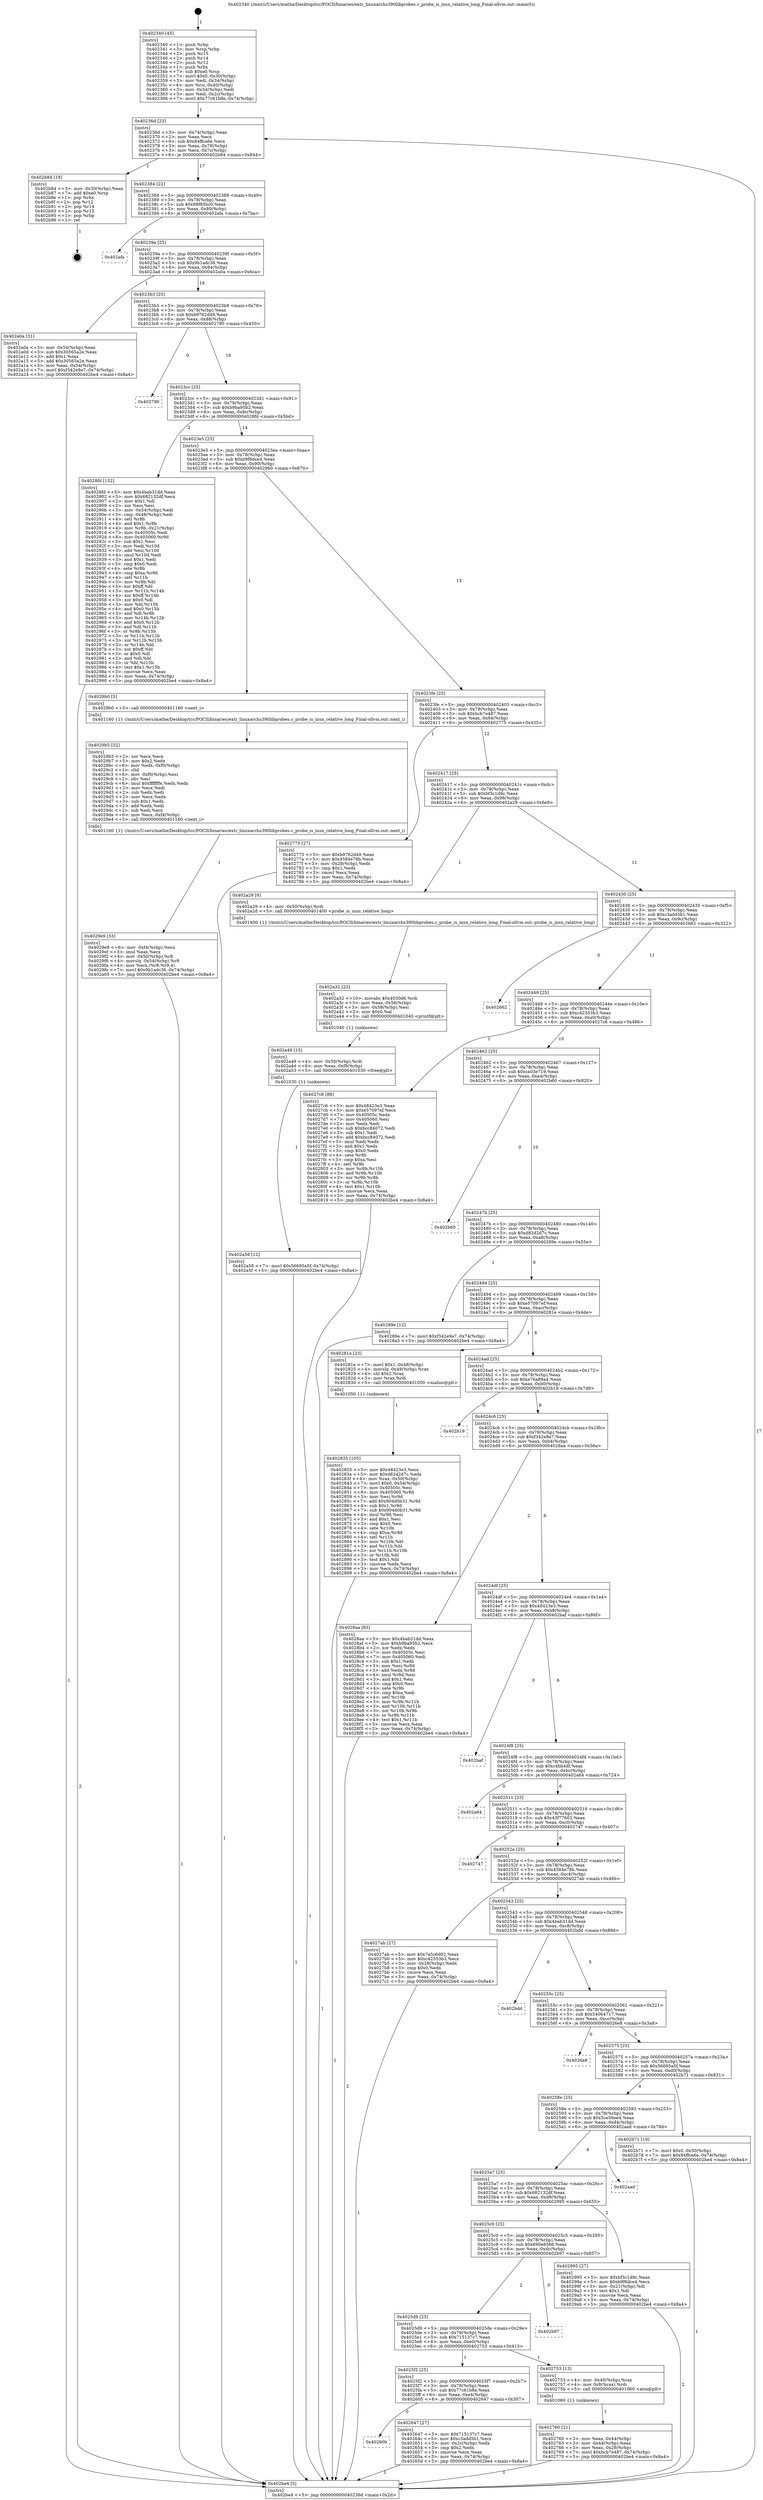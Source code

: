 digraph "0x402340" {
  label = "0x402340 (/mnt/c/Users/mathe/Desktop/tcc/POCII/binaries/extr_linuxarchs390libprobes.c_probe_is_insn_relative_long_Final-ollvm.out::main(0))"
  labelloc = "t"
  node[shape=record]

  Entry [label="",width=0.3,height=0.3,shape=circle,fillcolor=black,style=filled]
  "0x40236d" [label="{
     0x40236d [23]\l
     | [instrs]\l
     &nbsp;&nbsp;0x40236d \<+3\>: mov -0x74(%rbp),%eax\l
     &nbsp;&nbsp;0x402370 \<+2\>: mov %eax,%ecx\l
     &nbsp;&nbsp;0x402372 \<+6\>: sub $0x84ffca6e,%ecx\l
     &nbsp;&nbsp;0x402378 \<+3\>: mov %eax,-0x78(%rbp)\l
     &nbsp;&nbsp;0x40237b \<+3\>: mov %ecx,-0x7c(%rbp)\l
     &nbsp;&nbsp;0x40237e \<+6\>: je 0000000000402b84 \<main+0x844\>\l
  }"]
  "0x402b84" [label="{
     0x402b84 [19]\l
     | [instrs]\l
     &nbsp;&nbsp;0x402b84 \<+3\>: mov -0x30(%rbp),%eax\l
     &nbsp;&nbsp;0x402b87 \<+7\>: add $0xe0,%rsp\l
     &nbsp;&nbsp;0x402b8e \<+1\>: pop %rbx\l
     &nbsp;&nbsp;0x402b8f \<+2\>: pop %r12\l
     &nbsp;&nbsp;0x402b91 \<+2\>: pop %r14\l
     &nbsp;&nbsp;0x402b93 \<+2\>: pop %r15\l
     &nbsp;&nbsp;0x402b95 \<+1\>: pop %rbp\l
     &nbsp;&nbsp;0x402b96 \<+1\>: ret\l
  }"]
  "0x402384" [label="{
     0x402384 [22]\l
     | [instrs]\l
     &nbsp;&nbsp;0x402384 \<+5\>: jmp 0000000000402389 \<main+0x49\>\l
     &nbsp;&nbsp;0x402389 \<+3\>: mov -0x78(%rbp),%eax\l
     &nbsp;&nbsp;0x40238c \<+5\>: sub $0x98f85bc0,%eax\l
     &nbsp;&nbsp;0x402391 \<+3\>: mov %eax,-0x80(%rbp)\l
     &nbsp;&nbsp;0x402394 \<+6\>: je 0000000000402afa \<main+0x7ba\>\l
  }"]
  Exit [label="",width=0.3,height=0.3,shape=circle,fillcolor=black,style=filled,peripheries=2]
  "0x402afa" [label="{
     0x402afa\l
  }", style=dashed]
  "0x40239a" [label="{
     0x40239a [25]\l
     | [instrs]\l
     &nbsp;&nbsp;0x40239a \<+5\>: jmp 000000000040239f \<main+0x5f\>\l
     &nbsp;&nbsp;0x40239f \<+3\>: mov -0x78(%rbp),%eax\l
     &nbsp;&nbsp;0x4023a2 \<+5\>: sub $0x9b1adc36,%eax\l
     &nbsp;&nbsp;0x4023a7 \<+6\>: mov %eax,-0x84(%rbp)\l
     &nbsp;&nbsp;0x4023ad \<+6\>: je 0000000000402a0a \<main+0x6ca\>\l
  }"]
  "0x402a58" [label="{
     0x402a58 [12]\l
     | [instrs]\l
     &nbsp;&nbsp;0x402a58 \<+7\>: movl $0x56695a5f,-0x74(%rbp)\l
     &nbsp;&nbsp;0x402a5f \<+5\>: jmp 0000000000402be4 \<main+0x8a4\>\l
  }"]
  "0x402a0a" [label="{
     0x402a0a [31]\l
     | [instrs]\l
     &nbsp;&nbsp;0x402a0a \<+3\>: mov -0x54(%rbp),%eax\l
     &nbsp;&nbsp;0x402a0d \<+5\>: sub $0x30565a2e,%eax\l
     &nbsp;&nbsp;0x402a12 \<+3\>: add $0x1,%eax\l
     &nbsp;&nbsp;0x402a15 \<+5\>: add $0x30565a2e,%eax\l
     &nbsp;&nbsp;0x402a1a \<+3\>: mov %eax,-0x54(%rbp)\l
     &nbsp;&nbsp;0x402a1d \<+7\>: movl $0xf342e9a7,-0x74(%rbp)\l
     &nbsp;&nbsp;0x402a24 \<+5\>: jmp 0000000000402be4 \<main+0x8a4\>\l
  }"]
  "0x4023b3" [label="{
     0x4023b3 [25]\l
     | [instrs]\l
     &nbsp;&nbsp;0x4023b3 \<+5\>: jmp 00000000004023b8 \<main+0x78\>\l
     &nbsp;&nbsp;0x4023b8 \<+3\>: mov -0x78(%rbp),%eax\l
     &nbsp;&nbsp;0x4023bb \<+5\>: sub $0xb9762d49,%eax\l
     &nbsp;&nbsp;0x4023c0 \<+6\>: mov %eax,-0x88(%rbp)\l
     &nbsp;&nbsp;0x4023c6 \<+6\>: je 0000000000402790 \<main+0x450\>\l
  }"]
  "0x402a49" [label="{
     0x402a49 [15]\l
     | [instrs]\l
     &nbsp;&nbsp;0x402a49 \<+4\>: mov -0x50(%rbp),%rdi\l
     &nbsp;&nbsp;0x402a4d \<+6\>: mov %eax,-0xf8(%rbp)\l
     &nbsp;&nbsp;0x402a53 \<+5\>: call 0000000000401030 \<free@plt\>\l
     | [calls]\l
     &nbsp;&nbsp;0x401030 \{1\} (unknown)\l
  }"]
  "0x402790" [label="{
     0x402790\l
  }", style=dashed]
  "0x4023cc" [label="{
     0x4023cc [25]\l
     | [instrs]\l
     &nbsp;&nbsp;0x4023cc \<+5\>: jmp 00000000004023d1 \<main+0x91\>\l
     &nbsp;&nbsp;0x4023d1 \<+3\>: mov -0x78(%rbp),%eax\l
     &nbsp;&nbsp;0x4023d4 \<+5\>: sub $0xb9ba95b2,%eax\l
     &nbsp;&nbsp;0x4023d9 \<+6\>: mov %eax,-0x8c(%rbp)\l
     &nbsp;&nbsp;0x4023df \<+6\>: je 00000000004028fd \<main+0x5bd\>\l
  }"]
  "0x402a32" [label="{
     0x402a32 [23]\l
     | [instrs]\l
     &nbsp;&nbsp;0x402a32 \<+10\>: movabs $0x4030d6,%rdi\l
     &nbsp;&nbsp;0x402a3c \<+3\>: mov %eax,-0x58(%rbp)\l
     &nbsp;&nbsp;0x402a3f \<+3\>: mov -0x58(%rbp),%esi\l
     &nbsp;&nbsp;0x402a42 \<+2\>: mov $0x0,%al\l
     &nbsp;&nbsp;0x402a44 \<+5\>: call 0000000000401040 \<printf@plt\>\l
     | [calls]\l
     &nbsp;&nbsp;0x401040 \{1\} (unknown)\l
  }"]
  "0x4028fd" [label="{
     0x4028fd [152]\l
     | [instrs]\l
     &nbsp;&nbsp;0x4028fd \<+5\>: mov $0x4bab31dd,%eax\l
     &nbsp;&nbsp;0x402902 \<+5\>: mov $0x682132df,%ecx\l
     &nbsp;&nbsp;0x402907 \<+2\>: mov $0x1,%dl\l
     &nbsp;&nbsp;0x402909 \<+2\>: xor %esi,%esi\l
     &nbsp;&nbsp;0x40290b \<+3\>: mov -0x54(%rbp),%edi\l
     &nbsp;&nbsp;0x40290e \<+3\>: cmp -0x48(%rbp),%edi\l
     &nbsp;&nbsp;0x402911 \<+4\>: setl %r8b\l
     &nbsp;&nbsp;0x402915 \<+4\>: and $0x1,%r8b\l
     &nbsp;&nbsp;0x402919 \<+4\>: mov %r8b,-0x21(%rbp)\l
     &nbsp;&nbsp;0x40291d \<+7\>: mov 0x40505c,%edi\l
     &nbsp;&nbsp;0x402924 \<+8\>: mov 0x405060,%r9d\l
     &nbsp;&nbsp;0x40292c \<+3\>: sub $0x1,%esi\l
     &nbsp;&nbsp;0x40292f \<+3\>: mov %edi,%r10d\l
     &nbsp;&nbsp;0x402932 \<+3\>: add %esi,%r10d\l
     &nbsp;&nbsp;0x402935 \<+4\>: imul %r10d,%edi\l
     &nbsp;&nbsp;0x402939 \<+3\>: and $0x1,%edi\l
     &nbsp;&nbsp;0x40293c \<+3\>: cmp $0x0,%edi\l
     &nbsp;&nbsp;0x40293f \<+4\>: sete %r8b\l
     &nbsp;&nbsp;0x402943 \<+4\>: cmp $0xa,%r9d\l
     &nbsp;&nbsp;0x402947 \<+4\>: setl %r11b\l
     &nbsp;&nbsp;0x40294b \<+3\>: mov %r8b,%bl\l
     &nbsp;&nbsp;0x40294e \<+3\>: xor $0xff,%bl\l
     &nbsp;&nbsp;0x402951 \<+3\>: mov %r11b,%r14b\l
     &nbsp;&nbsp;0x402954 \<+4\>: xor $0xff,%r14b\l
     &nbsp;&nbsp;0x402958 \<+3\>: xor $0x0,%dl\l
     &nbsp;&nbsp;0x40295b \<+3\>: mov %bl,%r15b\l
     &nbsp;&nbsp;0x40295e \<+4\>: and $0x0,%r15b\l
     &nbsp;&nbsp;0x402962 \<+3\>: and %dl,%r8b\l
     &nbsp;&nbsp;0x402965 \<+3\>: mov %r14b,%r12b\l
     &nbsp;&nbsp;0x402968 \<+4\>: and $0x0,%r12b\l
     &nbsp;&nbsp;0x40296c \<+3\>: and %dl,%r11b\l
     &nbsp;&nbsp;0x40296f \<+3\>: or %r8b,%r15b\l
     &nbsp;&nbsp;0x402972 \<+3\>: or %r11b,%r12b\l
     &nbsp;&nbsp;0x402975 \<+3\>: xor %r12b,%r15b\l
     &nbsp;&nbsp;0x402978 \<+3\>: or %r14b,%bl\l
     &nbsp;&nbsp;0x40297b \<+3\>: xor $0xff,%bl\l
     &nbsp;&nbsp;0x40297e \<+3\>: or $0x0,%dl\l
     &nbsp;&nbsp;0x402981 \<+2\>: and %dl,%bl\l
     &nbsp;&nbsp;0x402983 \<+3\>: or %bl,%r15b\l
     &nbsp;&nbsp;0x402986 \<+4\>: test $0x1,%r15b\l
     &nbsp;&nbsp;0x40298a \<+3\>: cmovne %ecx,%eax\l
     &nbsp;&nbsp;0x40298d \<+3\>: mov %eax,-0x74(%rbp)\l
     &nbsp;&nbsp;0x402990 \<+5\>: jmp 0000000000402be4 \<main+0x8a4\>\l
  }"]
  "0x4023e5" [label="{
     0x4023e5 [25]\l
     | [instrs]\l
     &nbsp;&nbsp;0x4023e5 \<+5\>: jmp 00000000004023ea \<main+0xaa\>\l
     &nbsp;&nbsp;0x4023ea \<+3\>: mov -0x78(%rbp),%eax\l
     &nbsp;&nbsp;0x4023ed \<+5\>: sub $0xb9f6dce4,%eax\l
     &nbsp;&nbsp;0x4023f2 \<+6\>: mov %eax,-0x90(%rbp)\l
     &nbsp;&nbsp;0x4023f8 \<+6\>: je 00000000004029b0 \<main+0x670\>\l
  }"]
  "0x4029e9" [label="{
     0x4029e9 [33]\l
     | [instrs]\l
     &nbsp;&nbsp;0x4029e9 \<+6\>: mov -0xf4(%rbp),%ecx\l
     &nbsp;&nbsp;0x4029ef \<+3\>: imul %eax,%ecx\l
     &nbsp;&nbsp;0x4029f2 \<+4\>: mov -0x50(%rbp),%r8\l
     &nbsp;&nbsp;0x4029f6 \<+4\>: movslq -0x54(%rbp),%r9\l
     &nbsp;&nbsp;0x4029fa \<+4\>: mov %ecx,(%r8,%r9,4)\l
     &nbsp;&nbsp;0x4029fe \<+7\>: movl $0x9b1adc36,-0x74(%rbp)\l
     &nbsp;&nbsp;0x402a05 \<+5\>: jmp 0000000000402be4 \<main+0x8a4\>\l
  }"]
  "0x4029b0" [label="{
     0x4029b0 [5]\l
     | [instrs]\l
     &nbsp;&nbsp;0x4029b0 \<+5\>: call 0000000000401160 \<next_i\>\l
     | [calls]\l
     &nbsp;&nbsp;0x401160 \{1\} (/mnt/c/Users/mathe/Desktop/tcc/POCII/binaries/extr_linuxarchs390libprobes.c_probe_is_insn_relative_long_Final-ollvm.out::next_i)\l
  }"]
  "0x4023fe" [label="{
     0x4023fe [25]\l
     | [instrs]\l
     &nbsp;&nbsp;0x4023fe \<+5\>: jmp 0000000000402403 \<main+0xc3\>\l
     &nbsp;&nbsp;0x402403 \<+3\>: mov -0x78(%rbp),%eax\l
     &nbsp;&nbsp;0x402406 \<+5\>: sub $0xbcb7e487,%eax\l
     &nbsp;&nbsp;0x40240b \<+6\>: mov %eax,-0x94(%rbp)\l
     &nbsp;&nbsp;0x402411 \<+6\>: je 0000000000402775 \<main+0x435\>\l
  }"]
  "0x4029b5" [label="{
     0x4029b5 [52]\l
     | [instrs]\l
     &nbsp;&nbsp;0x4029b5 \<+2\>: xor %ecx,%ecx\l
     &nbsp;&nbsp;0x4029b7 \<+5\>: mov $0x2,%edx\l
     &nbsp;&nbsp;0x4029bc \<+6\>: mov %edx,-0xf0(%rbp)\l
     &nbsp;&nbsp;0x4029c2 \<+1\>: cltd\l
     &nbsp;&nbsp;0x4029c3 \<+6\>: mov -0xf0(%rbp),%esi\l
     &nbsp;&nbsp;0x4029c9 \<+2\>: idiv %esi\l
     &nbsp;&nbsp;0x4029cb \<+6\>: imul $0xfffffffe,%edx,%edx\l
     &nbsp;&nbsp;0x4029d1 \<+2\>: mov %ecx,%edi\l
     &nbsp;&nbsp;0x4029d3 \<+2\>: sub %edx,%edi\l
     &nbsp;&nbsp;0x4029d5 \<+2\>: mov %ecx,%edx\l
     &nbsp;&nbsp;0x4029d7 \<+3\>: sub $0x1,%edx\l
     &nbsp;&nbsp;0x4029da \<+2\>: add %edx,%edi\l
     &nbsp;&nbsp;0x4029dc \<+2\>: sub %edi,%ecx\l
     &nbsp;&nbsp;0x4029de \<+6\>: mov %ecx,-0xf4(%rbp)\l
     &nbsp;&nbsp;0x4029e4 \<+5\>: call 0000000000401160 \<next_i\>\l
     | [calls]\l
     &nbsp;&nbsp;0x401160 \{1\} (/mnt/c/Users/mathe/Desktop/tcc/POCII/binaries/extr_linuxarchs390libprobes.c_probe_is_insn_relative_long_Final-ollvm.out::next_i)\l
  }"]
  "0x402775" [label="{
     0x402775 [27]\l
     | [instrs]\l
     &nbsp;&nbsp;0x402775 \<+5\>: mov $0xb9762d49,%eax\l
     &nbsp;&nbsp;0x40277a \<+5\>: mov $0x4584e78b,%ecx\l
     &nbsp;&nbsp;0x40277f \<+3\>: mov -0x28(%rbp),%edx\l
     &nbsp;&nbsp;0x402782 \<+3\>: cmp $0x1,%edx\l
     &nbsp;&nbsp;0x402785 \<+3\>: cmovl %ecx,%eax\l
     &nbsp;&nbsp;0x402788 \<+3\>: mov %eax,-0x74(%rbp)\l
     &nbsp;&nbsp;0x40278b \<+5\>: jmp 0000000000402be4 \<main+0x8a4\>\l
  }"]
  "0x402417" [label="{
     0x402417 [25]\l
     | [instrs]\l
     &nbsp;&nbsp;0x402417 \<+5\>: jmp 000000000040241c \<main+0xdc\>\l
     &nbsp;&nbsp;0x40241c \<+3\>: mov -0x78(%rbp),%eax\l
     &nbsp;&nbsp;0x40241f \<+5\>: sub $0xbf3c1d9c,%eax\l
     &nbsp;&nbsp;0x402424 \<+6\>: mov %eax,-0x98(%rbp)\l
     &nbsp;&nbsp;0x40242a \<+6\>: je 0000000000402a29 \<main+0x6e9\>\l
  }"]
  "0x402835" [label="{
     0x402835 [105]\l
     | [instrs]\l
     &nbsp;&nbsp;0x402835 \<+5\>: mov $0x48423e3,%ecx\l
     &nbsp;&nbsp;0x40283a \<+5\>: mov $0xd82d2d7c,%edx\l
     &nbsp;&nbsp;0x40283f \<+4\>: mov %rax,-0x50(%rbp)\l
     &nbsp;&nbsp;0x402843 \<+7\>: movl $0x0,-0x54(%rbp)\l
     &nbsp;&nbsp;0x40284a \<+7\>: mov 0x40505c,%esi\l
     &nbsp;&nbsp;0x402851 \<+8\>: mov 0x405060,%r8d\l
     &nbsp;&nbsp;0x402859 \<+3\>: mov %esi,%r9d\l
     &nbsp;&nbsp;0x40285c \<+7\>: add $0x904d0b31,%r9d\l
     &nbsp;&nbsp;0x402863 \<+4\>: sub $0x1,%r9d\l
     &nbsp;&nbsp;0x402867 \<+7\>: sub $0x904d0b31,%r9d\l
     &nbsp;&nbsp;0x40286e \<+4\>: imul %r9d,%esi\l
     &nbsp;&nbsp;0x402872 \<+3\>: and $0x1,%esi\l
     &nbsp;&nbsp;0x402875 \<+3\>: cmp $0x0,%esi\l
     &nbsp;&nbsp;0x402878 \<+4\>: sete %r10b\l
     &nbsp;&nbsp;0x40287c \<+4\>: cmp $0xa,%r8d\l
     &nbsp;&nbsp;0x402880 \<+4\>: setl %r11b\l
     &nbsp;&nbsp;0x402884 \<+3\>: mov %r10b,%bl\l
     &nbsp;&nbsp;0x402887 \<+3\>: and %r11b,%bl\l
     &nbsp;&nbsp;0x40288a \<+3\>: xor %r11b,%r10b\l
     &nbsp;&nbsp;0x40288d \<+3\>: or %r10b,%bl\l
     &nbsp;&nbsp;0x402890 \<+3\>: test $0x1,%bl\l
     &nbsp;&nbsp;0x402893 \<+3\>: cmovne %edx,%ecx\l
     &nbsp;&nbsp;0x402896 \<+3\>: mov %ecx,-0x74(%rbp)\l
     &nbsp;&nbsp;0x402899 \<+5\>: jmp 0000000000402be4 \<main+0x8a4\>\l
  }"]
  "0x402a29" [label="{
     0x402a29 [9]\l
     | [instrs]\l
     &nbsp;&nbsp;0x402a29 \<+4\>: mov -0x50(%rbp),%rdi\l
     &nbsp;&nbsp;0x402a2d \<+5\>: call 0000000000401400 \<probe_is_insn_relative_long\>\l
     | [calls]\l
     &nbsp;&nbsp;0x401400 \{1\} (/mnt/c/Users/mathe/Desktop/tcc/POCII/binaries/extr_linuxarchs390libprobes.c_probe_is_insn_relative_long_Final-ollvm.out::probe_is_insn_relative_long)\l
  }"]
  "0x402430" [label="{
     0x402430 [25]\l
     | [instrs]\l
     &nbsp;&nbsp;0x402430 \<+5\>: jmp 0000000000402435 \<main+0xf5\>\l
     &nbsp;&nbsp;0x402435 \<+3\>: mov -0x78(%rbp),%eax\l
     &nbsp;&nbsp;0x402438 \<+5\>: sub $0xc3add5b1,%eax\l
     &nbsp;&nbsp;0x40243d \<+6\>: mov %eax,-0x9c(%rbp)\l
     &nbsp;&nbsp;0x402443 \<+6\>: je 0000000000402662 \<main+0x322\>\l
  }"]
  "0x402760" [label="{
     0x402760 [21]\l
     | [instrs]\l
     &nbsp;&nbsp;0x402760 \<+3\>: mov %eax,-0x44(%rbp)\l
     &nbsp;&nbsp;0x402763 \<+3\>: mov -0x44(%rbp),%eax\l
     &nbsp;&nbsp;0x402766 \<+3\>: mov %eax,-0x28(%rbp)\l
     &nbsp;&nbsp;0x402769 \<+7\>: movl $0xbcb7e487,-0x74(%rbp)\l
     &nbsp;&nbsp;0x402770 \<+5\>: jmp 0000000000402be4 \<main+0x8a4\>\l
  }"]
  "0x402662" [label="{
     0x402662\l
  }", style=dashed]
  "0x402449" [label="{
     0x402449 [25]\l
     | [instrs]\l
     &nbsp;&nbsp;0x402449 \<+5\>: jmp 000000000040244e \<main+0x10e\>\l
     &nbsp;&nbsp;0x40244e \<+3\>: mov -0x78(%rbp),%eax\l
     &nbsp;&nbsp;0x402451 \<+5\>: sub $0xc42353b3,%eax\l
     &nbsp;&nbsp;0x402456 \<+6\>: mov %eax,-0xa0(%rbp)\l
     &nbsp;&nbsp;0x40245c \<+6\>: je 00000000004027c6 \<main+0x486\>\l
  }"]
  "0x402340" [label="{
     0x402340 [45]\l
     | [instrs]\l
     &nbsp;&nbsp;0x402340 \<+1\>: push %rbp\l
     &nbsp;&nbsp;0x402341 \<+3\>: mov %rsp,%rbp\l
     &nbsp;&nbsp;0x402344 \<+2\>: push %r15\l
     &nbsp;&nbsp;0x402346 \<+2\>: push %r14\l
     &nbsp;&nbsp;0x402348 \<+2\>: push %r12\l
     &nbsp;&nbsp;0x40234a \<+1\>: push %rbx\l
     &nbsp;&nbsp;0x40234b \<+7\>: sub $0xe0,%rsp\l
     &nbsp;&nbsp;0x402352 \<+7\>: movl $0x0,-0x30(%rbp)\l
     &nbsp;&nbsp;0x402359 \<+3\>: mov %edi,-0x34(%rbp)\l
     &nbsp;&nbsp;0x40235c \<+4\>: mov %rsi,-0x40(%rbp)\l
     &nbsp;&nbsp;0x402360 \<+3\>: mov -0x34(%rbp),%edi\l
     &nbsp;&nbsp;0x402363 \<+3\>: mov %edi,-0x2c(%rbp)\l
     &nbsp;&nbsp;0x402366 \<+7\>: movl $0x77c61b8e,-0x74(%rbp)\l
  }"]
  "0x4027c6" [label="{
     0x4027c6 [88]\l
     | [instrs]\l
     &nbsp;&nbsp;0x4027c6 \<+5\>: mov $0x48423e3,%eax\l
     &nbsp;&nbsp;0x4027cb \<+5\>: mov $0xe57097ef,%ecx\l
     &nbsp;&nbsp;0x4027d0 \<+7\>: mov 0x40505c,%edx\l
     &nbsp;&nbsp;0x4027d7 \<+7\>: mov 0x405060,%esi\l
     &nbsp;&nbsp;0x4027de \<+2\>: mov %edx,%edi\l
     &nbsp;&nbsp;0x4027e0 \<+6\>: sub $0xbcc84072,%edi\l
     &nbsp;&nbsp;0x4027e6 \<+3\>: sub $0x1,%edi\l
     &nbsp;&nbsp;0x4027e9 \<+6\>: add $0xbcc84072,%edi\l
     &nbsp;&nbsp;0x4027ef \<+3\>: imul %edi,%edx\l
     &nbsp;&nbsp;0x4027f2 \<+3\>: and $0x1,%edx\l
     &nbsp;&nbsp;0x4027f5 \<+3\>: cmp $0x0,%edx\l
     &nbsp;&nbsp;0x4027f8 \<+4\>: sete %r8b\l
     &nbsp;&nbsp;0x4027fc \<+3\>: cmp $0xa,%esi\l
     &nbsp;&nbsp;0x4027ff \<+4\>: setl %r9b\l
     &nbsp;&nbsp;0x402803 \<+3\>: mov %r8b,%r10b\l
     &nbsp;&nbsp;0x402806 \<+3\>: and %r9b,%r10b\l
     &nbsp;&nbsp;0x402809 \<+3\>: xor %r9b,%r8b\l
     &nbsp;&nbsp;0x40280c \<+3\>: or %r8b,%r10b\l
     &nbsp;&nbsp;0x40280f \<+4\>: test $0x1,%r10b\l
     &nbsp;&nbsp;0x402813 \<+3\>: cmovne %ecx,%eax\l
     &nbsp;&nbsp;0x402816 \<+3\>: mov %eax,-0x74(%rbp)\l
     &nbsp;&nbsp;0x402819 \<+5\>: jmp 0000000000402be4 \<main+0x8a4\>\l
  }"]
  "0x402462" [label="{
     0x402462 [25]\l
     | [instrs]\l
     &nbsp;&nbsp;0x402462 \<+5\>: jmp 0000000000402467 \<main+0x127\>\l
     &nbsp;&nbsp;0x402467 \<+3\>: mov -0x78(%rbp),%eax\l
     &nbsp;&nbsp;0x40246a \<+5\>: sub $0xca03e719,%eax\l
     &nbsp;&nbsp;0x40246f \<+6\>: mov %eax,-0xa4(%rbp)\l
     &nbsp;&nbsp;0x402475 \<+6\>: je 0000000000402b60 \<main+0x820\>\l
  }"]
  "0x402be4" [label="{
     0x402be4 [5]\l
     | [instrs]\l
     &nbsp;&nbsp;0x402be4 \<+5\>: jmp 000000000040236d \<main+0x2d\>\l
  }"]
  "0x402b60" [label="{
     0x402b60\l
  }", style=dashed]
  "0x40247b" [label="{
     0x40247b [25]\l
     | [instrs]\l
     &nbsp;&nbsp;0x40247b \<+5\>: jmp 0000000000402480 \<main+0x140\>\l
     &nbsp;&nbsp;0x402480 \<+3\>: mov -0x78(%rbp),%eax\l
     &nbsp;&nbsp;0x402483 \<+5\>: sub $0xd82d2d7c,%eax\l
     &nbsp;&nbsp;0x402488 \<+6\>: mov %eax,-0xa8(%rbp)\l
     &nbsp;&nbsp;0x40248e \<+6\>: je 000000000040289e \<main+0x55e\>\l
  }"]
  "0x40260b" [label="{
     0x40260b\l
  }", style=dashed]
  "0x40289e" [label="{
     0x40289e [12]\l
     | [instrs]\l
     &nbsp;&nbsp;0x40289e \<+7\>: movl $0xf342e9a7,-0x74(%rbp)\l
     &nbsp;&nbsp;0x4028a5 \<+5\>: jmp 0000000000402be4 \<main+0x8a4\>\l
  }"]
  "0x402494" [label="{
     0x402494 [25]\l
     | [instrs]\l
     &nbsp;&nbsp;0x402494 \<+5\>: jmp 0000000000402499 \<main+0x159\>\l
     &nbsp;&nbsp;0x402499 \<+3\>: mov -0x78(%rbp),%eax\l
     &nbsp;&nbsp;0x40249c \<+5\>: sub $0xe57097ef,%eax\l
     &nbsp;&nbsp;0x4024a1 \<+6\>: mov %eax,-0xac(%rbp)\l
     &nbsp;&nbsp;0x4024a7 \<+6\>: je 000000000040281e \<main+0x4de\>\l
  }"]
  "0x402647" [label="{
     0x402647 [27]\l
     | [instrs]\l
     &nbsp;&nbsp;0x402647 \<+5\>: mov $0x715137c7,%eax\l
     &nbsp;&nbsp;0x40264c \<+5\>: mov $0xc3add5b1,%ecx\l
     &nbsp;&nbsp;0x402651 \<+3\>: mov -0x2c(%rbp),%edx\l
     &nbsp;&nbsp;0x402654 \<+3\>: cmp $0x2,%edx\l
     &nbsp;&nbsp;0x402657 \<+3\>: cmovne %ecx,%eax\l
     &nbsp;&nbsp;0x40265a \<+3\>: mov %eax,-0x74(%rbp)\l
     &nbsp;&nbsp;0x40265d \<+5\>: jmp 0000000000402be4 \<main+0x8a4\>\l
  }"]
  "0x40281e" [label="{
     0x40281e [23]\l
     | [instrs]\l
     &nbsp;&nbsp;0x40281e \<+7\>: movl $0x1,-0x48(%rbp)\l
     &nbsp;&nbsp;0x402825 \<+4\>: movslq -0x48(%rbp),%rax\l
     &nbsp;&nbsp;0x402829 \<+4\>: shl $0x2,%rax\l
     &nbsp;&nbsp;0x40282d \<+3\>: mov %rax,%rdi\l
     &nbsp;&nbsp;0x402830 \<+5\>: call 0000000000401050 \<malloc@plt\>\l
     | [calls]\l
     &nbsp;&nbsp;0x401050 \{1\} (unknown)\l
  }"]
  "0x4024ad" [label="{
     0x4024ad [25]\l
     | [instrs]\l
     &nbsp;&nbsp;0x4024ad \<+5\>: jmp 00000000004024b2 \<main+0x172\>\l
     &nbsp;&nbsp;0x4024b2 \<+3\>: mov -0x78(%rbp),%eax\l
     &nbsp;&nbsp;0x4024b5 \<+5\>: sub $0xe76a89a4,%eax\l
     &nbsp;&nbsp;0x4024ba \<+6\>: mov %eax,-0xb0(%rbp)\l
     &nbsp;&nbsp;0x4024c0 \<+6\>: je 0000000000402b19 \<main+0x7d9\>\l
  }"]
  "0x4025f2" [label="{
     0x4025f2 [25]\l
     | [instrs]\l
     &nbsp;&nbsp;0x4025f2 \<+5\>: jmp 00000000004025f7 \<main+0x2b7\>\l
     &nbsp;&nbsp;0x4025f7 \<+3\>: mov -0x78(%rbp),%eax\l
     &nbsp;&nbsp;0x4025fa \<+5\>: sub $0x77c61b8e,%eax\l
     &nbsp;&nbsp;0x4025ff \<+6\>: mov %eax,-0xe4(%rbp)\l
     &nbsp;&nbsp;0x402605 \<+6\>: je 0000000000402647 \<main+0x307\>\l
  }"]
  "0x402b19" [label="{
     0x402b19\l
  }", style=dashed]
  "0x4024c6" [label="{
     0x4024c6 [25]\l
     | [instrs]\l
     &nbsp;&nbsp;0x4024c6 \<+5\>: jmp 00000000004024cb \<main+0x18b\>\l
     &nbsp;&nbsp;0x4024cb \<+3\>: mov -0x78(%rbp),%eax\l
     &nbsp;&nbsp;0x4024ce \<+5\>: sub $0xf342e9a7,%eax\l
     &nbsp;&nbsp;0x4024d3 \<+6\>: mov %eax,-0xb4(%rbp)\l
     &nbsp;&nbsp;0x4024d9 \<+6\>: je 00000000004028aa \<main+0x56a\>\l
  }"]
  "0x402753" [label="{
     0x402753 [13]\l
     | [instrs]\l
     &nbsp;&nbsp;0x402753 \<+4\>: mov -0x40(%rbp),%rax\l
     &nbsp;&nbsp;0x402757 \<+4\>: mov 0x8(%rax),%rdi\l
     &nbsp;&nbsp;0x40275b \<+5\>: call 0000000000401060 \<atoi@plt\>\l
     | [calls]\l
     &nbsp;&nbsp;0x401060 \{1\} (unknown)\l
  }"]
  "0x4028aa" [label="{
     0x4028aa [83]\l
     | [instrs]\l
     &nbsp;&nbsp;0x4028aa \<+5\>: mov $0x4bab31dd,%eax\l
     &nbsp;&nbsp;0x4028af \<+5\>: mov $0xb9ba95b2,%ecx\l
     &nbsp;&nbsp;0x4028b4 \<+2\>: xor %edx,%edx\l
     &nbsp;&nbsp;0x4028b6 \<+7\>: mov 0x40505c,%esi\l
     &nbsp;&nbsp;0x4028bd \<+7\>: mov 0x405060,%edi\l
     &nbsp;&nbsp;0x4028c4 \<+3\>: sub $0x1,%edx\l
     &nbsp;&nbsp;0x4028c7 \<+3\>: mov %esi,%r8d\l
     &nbsp;&nbsp;0x4028ca \<+3\>: add %edx,%r8d\l
     &nbsp;&nbsp;0x4028cd \<+4\>: imul %r8d,%esi\l
     &nbsp;&nbsp;0x4028d1 \<+3\>: and $0x1,%esi\l
     &nbsp;&nbsp;0x4028d4 \<+3\>: cmp $0x0,%esi\l
     &nbsp;&nbsp;0x4028d7 \<+4\>: sete %r9b\l
     &nbsp;&nbsp;0x4028db \<+3\>: cmp $0xa,%edi\l
     &nbsp;&nbsp;0x4028de \<+4\>: setl %r10b\l
     &nbsp;&nbsp;0x4028e2 \<+3\>: mov %r9b,%r11b\l
     &nbsp;&nbsp;0x4028e5 \<+3\>: and %r10b,%r11b\l
     &nbsp;&nbsp;0x4028e8 \<+3\>: xor %r10b,%r9b\l
     &nbsp;&nbsp;0x4028eb \<+3\>: or %r9b,%r11b\l
     &nbsp;&nbsp;0x4028ee \<+4\>: test $0x1,%r11b\l
     &nbsp;&nbsp;0x4028f2 \<+3\>: cmovne %ecx,%eax\l
     &nbsp;&nbsp;0x4028f5 \<+3\>: mov %eax,-0x74(%rbp)\l
     &nbsp;&nbsp;0x4028f8 \<+5\>: jmp 0000000000402be4 \<main+0x8a4\>\l
  }"]
  "0x4024df" [label="{
     0x4024df [25]\l
     | [instrs]\l
     &nbsp;&nbsp;0x4024df \<+5\>: jmp 00000000004024e4 \<main+0x1a4\>\l
     &nbsp;&nbsp;0x4024e4 \<+3\>: mov -0x78(%rbp),%eax\l
     &nbsp;&nbsp;0x4024e7 \<+5\>: sub $0x48423e3,%eax\l
     &nbsp;&nbsp;0x4024ec \<+6\>: mov %eax,-0xb8(%rbp)\l
     &nbsp;&nbsp;0x4024f2 \<+6\>: je 0000000000402baf \<main+0x86f\>\l
  }"]
  "0x4025d9" [label="{
     0x4025d9 [25]\l
     | [instrs]\l
     &nbsp;&nbsp;0x4025d9 \<+5\>: jmp 00000000004025de \<main+0x29e\>\l
     &nbsp;&nbsp;0x4025de \<+3\>: mov -0x78(%rbp),%eax\l
     &nbsp;&nbsp;0x4025e1 \<+5\>: sub $0x715137c7,%eax\l
     &nbsp;&nbsp;0x4025e6 \<+6\>: mov %eax,-0xe0(%rbp)\l
     &nbsp;&nbsp;0x4025ec \<+6\>: je 0000000000402753 \<main+0x413\>\l
  }"]
  "0x402baf" [label="{
     0x402baf\l
  }", style=dashed]
  "0x4024f8" [label="{
     0x4024f8 [25]\l
     | [instrs]\l
     &nbsp;&nbsp;0x4024f8 \<+5\>: jmp 00000000004024fd \<main+0x1bd\>\l
     &nbsp;&nbsp;0x4024fd \<+3\>: mov -0x78(%rbp),%eax\l
     &nbsp;&nbsp;0x402500 \<+5\>: sub $0xc4bb4df,%eax\l
     &nbsp;&nbsp;0x402505 \<+6\>: mov %eax,-0xbc(%rbp)\l
     &nbsp;&nbsp;0x40250b \<+6\>: je 0000000000402a64 \<main+0x724\>\l
  }"]
  "0x402b97" [label="{
     0x402b97\l
  }", style=dashed]
  "0x402a64" [label="{
     0x402a64\l
  }", style=dashed]
  "0x402511" [label="{
     0x402511 [25]\l
     | [instrs]\l
     &nbsp;&nbsp;0x402511 \<+5\>: jmp 0000000000402516 \<main+0x1d6\>\l
     &nbsp;&nbsp;0x402516 \<+3\>: mov -0x78(%rbp),%eax\l
     &nbsp;&nbsp;0x402519 \<+5\>: sub $0x43f77602,%eax\l
     &nbsp;&nbsp;0x40251e \<+6\>: mov %eax,-0xc0(%rbp)\l
     &nbsp;&nbsp;0x402524 \<+6\>: je 0000000000402747 \<main+0x407\>\l
  }"]
  "0x4025c0" [label="{
     0x4025c0 [25]\l
     | [instrs]\l
     &nbsp;&nbsp;0x4025c0 \<+5\>: jmp 00000000004025c5 \<main+0x285\>\l
     &nbsp;&nbsp;0x4025c5 \<+3\>: mov -0x78(%rbp),%eax\l
     &nbsp;&nbsp;0x4025c8 \<+5\>: sub $0x690e8566,%eax\l
     &nbsp;&nbsp;0x4025cd \<+6\>: mov %eax,-0xdc(%rbp)\l
     &nbsp;&nbsp;0x4025d3 \<+6\>: je 0000000000402b97 \<main+0x857\>\l
  }"]
  "0x402747" [label="{
     0x402747\l
  }", style=dashed]
  "0x40252a" [label="{
     0x40252a [25]\l
     | [instrs]\l
     &nbsp;&nbsp;0x40252a \<+5\>: jmp 000000000040252f \<main+0x1ef\>\l
     &nbsp;&nbsp;0x40252f \<+3\>: mov -0x78(%rbp),%eax\l
     &nbsp;&nbsp;0x402532 \<+5\>: sub $0x4584e78b,%eax\l
     &nbsp;&nbsp;0x402537 \<+6\>: mov %eax,-0xc4(%rbp)\l
     &nbsp;&nbsp;0x40253d \<+6\>: je 00000000004027ab \<main+0x46b\>\l
  }"]
  "0x402995" [label="{
     0x402995 [27]\l
     | [instrs]\l
     &nbsp;&nbsp;0x402995 \<+5\>: mov $0xbf3c1d9c,%eax\l
     &nbsp;&nbsp;0x40299a \<+5\>: mov $0xb9f6dce4,%ecx\l
     &nbsp;&nbsp;0x40299f \<+3\>: mov -0x21(%rbp),%dl\l
     &nbsp;&nbsp;0x4029a2 \<+3\>: test $0x1,%dl\l
     &nbsp;&nbsp;0x4029a5 \<+3\>: cmovne %ecx,%eax\l
     &nbsp;&nbsp;0x4029a8 \<+3\>: mov %eax,-0x74(%rbp)\l
     &nbsp;&nbsp;0x4029ab \<+5\>: jmp 0000000000402be4 \<main+0x8a4\>\l
  }"]
  "0x4027ab" [label="{
     0x4027ab [27]\l
     | [instrs]\l
     &nbsp;&nbsp;0x4027ab \<+5\>: mov $0x7e5c6d02,%eax\l
     &nbsp;&nbsp;0x4027b0 \<+5\>: mov $0xc42353b3,%ecx\l
     &nbsp;&nbsp;0x4027b5 \<+3\>: mov -0x28(%rbp),%edx\l
     &nbsp;&nbsp;0x4027b8 \<+3\>: cmp $0x0,%edx\l
     &nbsp;&nbsp;0x4027bb \<+3\>: cmove %ecx,%eax\l
     &nbsp;&nbsp;0x4027be \<+3\>: mov %eax,-0x74(%rbp)\l
     &nbsp;&nbsp;0x4027c1 \<+5\>: jmp 0000000000402be4 \<main+0x8a4\>\l
  }"]
  "0x402543" [label="{
     0x402543 [25]\l
     | [instrs]\l
     &nbsp;&nbsp;0x402543 \<+5\>: jmp 0000000000402548 \<main+0x208\>\l
     &nbsp;&nbsp;0x402548 \<+3\>: mov -0x78(%rbp),%eax\l
     &nbsp;&nbsp;0x40254b \<+5\>: sub $0x4bab31dd,%eax\l
     &nbsp;&nbsp;0x402550 \<+6\>: mov %eax,-0xc8(%rbp)\l
     &nbsp;&nbsp;0x402556 \<+6\>: je 0000000000402bdd \<main+0x89d\>\l
  }"]
  "0x4025a7" [label="{
     0x4025a7 [25]\l
     | [instrs]\l
     &nbsp;&nbsp;0x4025a7 \<+5\>: jmp 00000000004025ac \<main+0x26c\>\l
     &nbsp;&nbsp;0x4025ac \<+3\>: mov -0x78(%rbp),%eax\l
     &nbsp;&nbsp;0x4025af \<+5\>: sub $0x682132df,%eax\l
     &nbsp;&nbsp;0x4025b4 \<+6\>: mov %eax,-0xd8(%rbp)\l
     &nbsp;&nbsp;0x4025ba \<+6\>: je 0000000000402995 \<main+0x655\>\l
  }"]
  "0x402bdd" [label="{
     0x402bdd\l
  }", style=dashed]
  "0x40255c" [label="{
     0x40255c [25]\l
     | [instrs]\l
     &nbsp;&nbsp;0x40255c \<+5\>: jmp 0000000000402561 \<main+0x221\>\l
     &nbsp;&nbsp;0x402561 \<+3\>: mov -0x78(%rbp),%eax\l
     &nbsp;&nbsp;0x402564 \<+5\>: sub $0x54064717,%eax\l
     &nbsp;&nbsp;0x402569 \<+6\>: mov %eax,-0xcc(%rbp)\l
     &nbsp;&nbsp;0x40256f \<+6\>: je 00000000004026e8 \<main+0x3a8\>\l
  }"]
  "0x402aad" [label="{
     0x402aad\l
  }", style=dashed]
  "0x4026e8" [label="{
     0x4026e8\l
  }", style=dashed]
  "0x402575" [label="{
     0x402575 [25]\l
     | [instrs]\l
     &nbsp;&nbsp;0x402575 \<+5\>: jmp 000000000040257a \<main+0x23a\>\l
     &nbsp;&nbsp;0x40257a \<+3\>: mov -0x78(%rbp),%eax\l
     &nbsp;&nbsp;0x40257d \<+5\>: sub $0x56695a5f,%eax\l
     &nbsp;&nbsp;0x402582 \<+6\>: mov %eax,-0xd0(%rbp)\l
     &nbsp;&nbsp;0x402588 \<+6\>: je 0000000000402b71 \<main+0x831\>\l
  }"]
  "0x40258e" [label="{
     0x40258e [25]\l
     | [instrs]\l
     &nbsp;&nbsp;0x40258e \<+5\>: jmp 0000000000402593 \<main+0x253\>\l
     &nbsp;&nbsp;0x402593 \<+3\>: mov -0x78(%rbp),%eax\l
     &nbsp;&nbsp;0x402596 \<+5\>: sub $0x5ce56ee4,%eax\l
     &nbsp;&nbsp;0x40259b \<+6\>: mov %eax,-0xd4(%rbp)\l
     &nbsp;&nbsp;0x4025a1 \<+6\>: je 0000000000402aad \<main+0x76d\>\l
  }"]
  "0x402b71" [label="{
     0x402b71 [19]\l
     | [instrs]\l
     &nbsp;&nbsp;0x402b71 \<+7\>: movl $0x0,-0x30(%rbp)\l
     &nbsp;&nbsp;0x402b78 \<+7\>: movl $0x84ffca6e,-0x74(%rbp)\l
     &nbsp;&nbsp;0x402b7f \<+5\>: jmp 0000000000402be4 \<main+0x8a4\>\l
  }"]
  Entry -> "0x402340" [label=" 1"]
  "0x40236d" -> "0x402b84" [label=" 1"]
  "0x40236d" -> "0x402384" [label=" 17"]
  "0x402b84" -> Exit [label=" 1"]
  "0x402384" -> "0x402afa" [label=" 0"]
  "0x402384" -> "0x40239a" [label=" 17"]
  "0x402b71" -> "0x402be4" [label=" 1"]
  "0x40239a" -> "0x402a0a" [label=" 1"]
  "0x40239a" -> "0x4023b3" [label=" 16"]
  "0x402a58" -> "0x402be4" [label=" 1"]
  "0x4023b3" -> "0x402790" [label=" 0"]
  "0x4023b3" -> "0x4023cc" [label=" 16"]
  "0x402a49" -> "0x402a58" [label=" 1"]
  "0x4023cc" -> "0x4028fd" [label=" 2"]
  "0x4023cc" -> "0x4023e5" [label=" 14"]
  "0x402a32" -> "0x402a49" [label=" 1"]
  "0x4023e5" -> "0x4029b0" [label=" 1"]
  "0x4023e5" -> "0x4023fe" [label=" 13"]
  "0x402a29" -> "0x402a32" [label=" 1"]
  "0x4023fe" -> "0x402775" [label=" 1"]
  "0x4023fe" -> "0x402417" [label=" 12"]
  "0x402a0a" -> "0x402be4" [label=" 1"]
  "0x402417" -> "0x402a29" [label=" 1"]
  "0x402417" -> "0x402430" [label=" 11"]
  "0x4029e9" -> "0x402be4" [label=" 1"]
  "0x402430" -> "0x402662" [label=" 0"]
  "0x402430" -> "0x402449" [label=" 11"]
  "0x4029b5" -> "0x4029e9" [label=" 1"]
  "0x402449" -> "0x4027c6" [label=" 1"]
  "0x402449" -> "0x402462" [label=" 10"]
  "0x4029b0" -> "0x4029b5" [label=" 1"]
  "0x402462" -> "0x402b60" [label=" 0"]
  "0x402462" -> "0x40247b" [label=" 10"]
  "0x402995" -> "0x402be4" [label=" 2"]
  "0x40247b" -> "0x40289e" [label=" 1"]
  "0x40247b" -> "0x402494" [label=" 9"]
  "0x4028fd" -> "0x402be4" [label=" 2"]
  "0x402494" -> "0x40281e" [label=" 1"]
  "0x402494" -> "0x4024ad" [label=" 8"]
  "0x4028aa" -> "0x402be4" [label=" 2"]
  "0x4024ad" -> "0x402b19" [label=" 0"]
  "0x4024ad" -> "0x4024c6" [label=" 8"]
  "0x402835" -> "0x402be4" [label=" 1"]
  "0x4024c6" -> "0x4028aa" [label=" 2"]
  "0x4024c6" -> "0x4024df" [label=" 6"]
  "0x40281e" -> "0x402835" [label=" 1"]
  "0x4024df" -> "0x402baf" [label=" 0"]
  "0x4024df" -> "0x4024f8" [label=" 6"]
  "0x4027ab" -> "0x402be4" [label=" 1"]
  "0x4024f8" -> "0x402a64" [label=" 0"]
  "0x4024f8" -> "0x402511" [label=" 6"]
  "0x402775" -> "0x402be4" [label=" 1"]
  "0x402511" -> "0x402747" [label=" 0"]
  "0x402511" -> "0x40252a" [label=" 6"]
  "0x402753" -> "0x402760" [label=" 1"]
  "0x40252a" -> "0x4027ab" [label=" 1"]
  "0x40252a" -> "0x402543" [label=" 5"]
  "0x402be4" -> "0x40236d" [label=" 17"]
  "0x402543" -> "0x402bdd" [label=" 0"]
  "0x402543" -> "0x40255c" [label=" 5"]
  "0x402647" -> "0x402be4" [label=" 1"]
  "0x40255c" -> "0x4026e8" [label=" 0"]
  "0x40255c" -> "0x402575" [label=" 5"]
  "0x4025f2" -> "0x40260b" [label=" 0"]
  "0x402575" -> "0x402b71" [label=" 1"]
  "0x402575" -> "0x40258e" [label=" 4"]
  "0x4025f2" -> "0x402647" [label=" 1"]
  "0x40258e" -> "0x402aad" [label=" 0"]
  "0x40258e" -> "0x4025a7" [label=" 4"]
  "0x402340" -> "0x40236d" [label=" 1"]
  "0x4025a7" -> "0x402995" [label=" 2"]
  "0x4025a7" -> "0x4025c0" [label=" 2"]
  "0x402760" -> "0x402be4" [label=" 1"]
  "0x4025c0" -> "0x402b97" [label=" 0"]
  "0x4025c0" -> "0x4025d9" [label=" 2"]
  "0x4027c6" -> "0x402be4" [label=" 1"]
  "0x4025d9" -> "0x402753" [label=" 1"]
  "0x4025d9" -> "0x4025f2" [label=" 1"]
  "0x40289e" -> "0x402be4" [label=" 1"]
}
